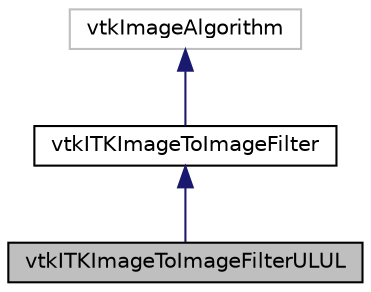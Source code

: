 digraph "vtkITKImageToImageFilterULUL"
{
  bgcolor="transparent";
  edge [fontname="Helvetica",fontsize="10",labelfontname="Helvetica",labelfontsize="10"];
  node [fontname="Helvetica",fontsize="10",shape=record];
  Node3 [label="vtkITKImageToImageFilterULUL",height=0.2,width=0.4,color="black", fillcolor="grey75", style="filled", fontcolor="black"];
  Node4 -> Node3 [dir="back",color="midnightblue",fontsize="10",style="solid",fontname="Helvetica"];
  Node4 [label="vtkITKImageToImageFilter",height=0.2,width=0.4,color="black",URL="$classvtkITKImageToImageFilter.html",tooltip="Abstract base class for connecting ITK and VTK. "];
  Node5 -> Node4 [dir="back",color="midnightblue",fontsize="10",style="solid",fontname="Helvetica"];
  Node5 [label="vtkImageAlgorithm",height=0.2,width=0.4,color="grey75"];
}
